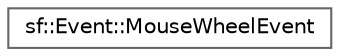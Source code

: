 digraph "Graphical Class Hierarchy"
{
 // LATEX_PDF_SIZE
  bgcolor="transparent";
  edge [fontname=Helvetica,fontsize=10,labelfontname=Helvetica,labelfontsize=10];
  node [fontname=Helvetica,fontsize=10,shape=box,height=0.2,width=0.4];
  rankdir="LR";
  Node0 [id="Node000000",label="sf::Event::MouseWheelEvent",height=0.2,width=0.4,color="grey40", fillcolor="white", style="filled",URL="$structsf_1_1_event_1_1_mouse_wheel_event.html",tooltip="Mouse wheel events parameters (MouseWheelMoved)"];
}
